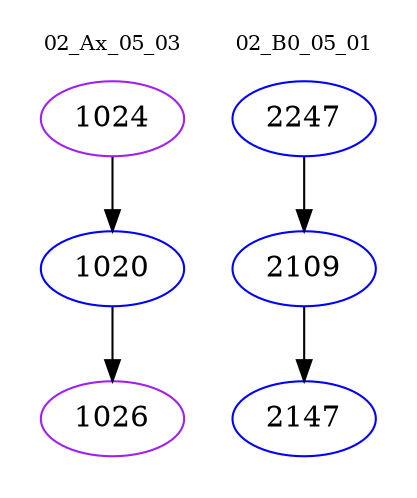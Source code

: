 digraph{
subgraph cluster_0 {
color = white
label = "02_Ax_05_03";
fontsize=10;
T0_1024 [label="1024", color="purple"]
T0_1024 -> T0_1020 [color="black"]
T0_1020 [label="1020", color="blue"]
T0_1020 -> T0_1026 [color="black"]
T0_1026 [label="1026", color="purple"]
}
subgraph cluster_1 {
color = white
label = "02_B0_05_01";
fontsize=10;
T1_2247 [label="2247", color="blue"]
T1_2247 -> T1_2109 [color="black"]
T1_2109 [label="2109", color="blue"]
T1_2109 -> T1_2147 [color="black"]
T1_2147 [label="2147", color="blue"]
}
}

